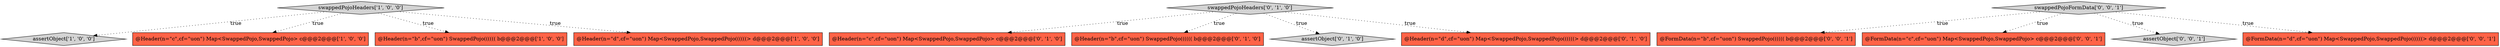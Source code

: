 digraph {
4 [style = filled, label = "assertObject['1', '0', '0']", fillcolor = lightgray, shape = diamond image = "AAA0AAABBB1BBB"];
5 [style = filled, label = "swappedPojoHeaders['0', '1', '0']", fillcolor = lightgray, shape = diamond image = "AAA0AAABBB2BBB"];
1 [style = filled, label = "@Header(n=\"c\",cf=\"uon\") Map<SwappedPojo,SwappedPojo> c@@@2@@@['1', '0', '0']", fillcolor = tomato, shape = box image = "AAA0AAABBB1BBB"];
13 [style = filled, label = "@FormData(n=\"b\",cf=\"uon\") SwappedPojo(((((( b@@@2@@@['0', '0', '1']", fillcolor = tomato, shape = box image = "AAA0AAABBB3BBB"];
11 [style = filled, label = "@FormData(n=\"c\",cf=\"uon\") Map<SwappedPojo,SwappedPojo> c@@@2@@@['0', '0', '1']", fillcolor = tomato, shape = box image = "AAA0AAABBB3BBB"];
3 [style = filled, label = "swappedPojoHeaders['1', '0', '0']", fillcolor = lightgray, shape = diamond image = "AAA0AAABBB1BBB"];
12 [style = filled, label = "assertObject['0', '0', '1']", fillcolor = lightgray, shape = diamond image = "AAA0AAABBB3BBB"];
0 [style = filled, label = "@Header(n=\"b\",cf=\"uon\") SwappedPojo(((((( b@@@2@@@['1', '0', '0']", fillcolor = tomato, shape = box image = "AAA0AAABBB1BBB"];
6 [style = filled, label = "@Header(n=\"c\",cf=\"uon\") Map<SwappedPojo,SwappedPojo> c@@@2@@@['0', '1', '0']", fillcolor = tomato, shape = box image = "AAA0AAABBB2BBB"];
8 [style = filled, label = "@Header(n=\"b\",cf=\"uon\") SwappedPojo(((((( b@@@2@@@['0', '1', '0']", fillcolor = tomato, shape = box image = "AAA0AAABBB2BBB"];
9 [style = filled, label = "assertObject['0', '1', '0']", fillcolor = lightgray, shape = diamond image = "AAA0AAABBB2BBB"];
7 [style = filled, label = "@Header(n=\"d\",cf=\"uon\") Map<SwappedPojo,SwappedPojo((((((> d@@@2@@@['0', '1', '0']", fillcolor = tomato, shape = box image = "AAA0AAABBB2BBB"];
2 [style = filled, label = "@Header(n=\"d\",cf=\"uon\") Map<SwappedPojo,SwappedPojo((((((> d@@@2@@@['1', '0', '0']", fillcolor = tomato, shape = box image = "AAA0AAABBB1BBB"];
10 [style = filled, label = "swappedPojoFormData['0', '0', '1']", fillcolor = lightgray, shape = diamond image = "AAA0AAABBB3BBB"];
14 [style = filled, label = "@FormData(n=\"d\",cf=\"uon\") Map<SwappedPojo,SwappedPojo((((((> d@@@2@@@['0', '0', '1']", fillcolor = tomato, shape = box image = "AAA0AAABBB3BBB"];
5->9 [style = dotted, label="true"];
3->4 [style = dotted, label="true"];
5->6 [style = dotted, label="true"];
10->12 [style = dotted, label="true"];
5->8 [style = dotted, label="true"];
10->13 [style = dotted, label="true"];
10->11 [style = dotted, label="true"];
5->7 [style = dotted, label="true"];
3->1 [style = dotted, label="true"];
3->2 [style = dotted, label="true"];
3->0 [style = dotted, label="true"];
10->14 [style = dotted, label="true"];
}
